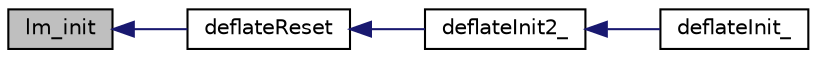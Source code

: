 digraph G
{
  edge [fontname="Helvetica",fontsize="10",labelfontname="Helvetica",labelfontsize="10"];
  node [fontname="Helvetica",fontsize="10",shape=record];
  rankdir="LR";
  Node1 [label="lm_init",height=0.2,width=0.4,color="black", fillcolor="grey75", style="filled" fontcolor="black"];
  Node1 -> Node2 [dir="back",color="midnightblue",fontsize="10",style="solid",fontname="Helvetica"];
  Node2 [label="deflateReset",height=0.2,width=0.4,color="black", fillcolor="white", style="filled",URL="$deflate_8c.html#a4f17a4d330d76066b4b26c27f7cde5dc"];
  Node2 -> Node3 [dir="back",color="midnightblue",fontsize="10",style="solid",fontname="Helvetica"];
  Node3 [label="deflateInit2_",height=0.2,width=0.4,color="black", fillcolor="white", style="filled",URL="$deflate_8c.html#ae501d2862c68d17b909d6f1c9264815c"];
  Node3 -> Node4 [dir="back",color="midnightblue",fontsize="10",style="solid",fontname="Helvetica"];
  Node4 [label="deflateInit_",height=0.2,width=0.4,color="black", fillcolor="white", style="filled",URL="$deflate_8c.html#a0e6601591faa9573f27340153b0f3296"];
}
